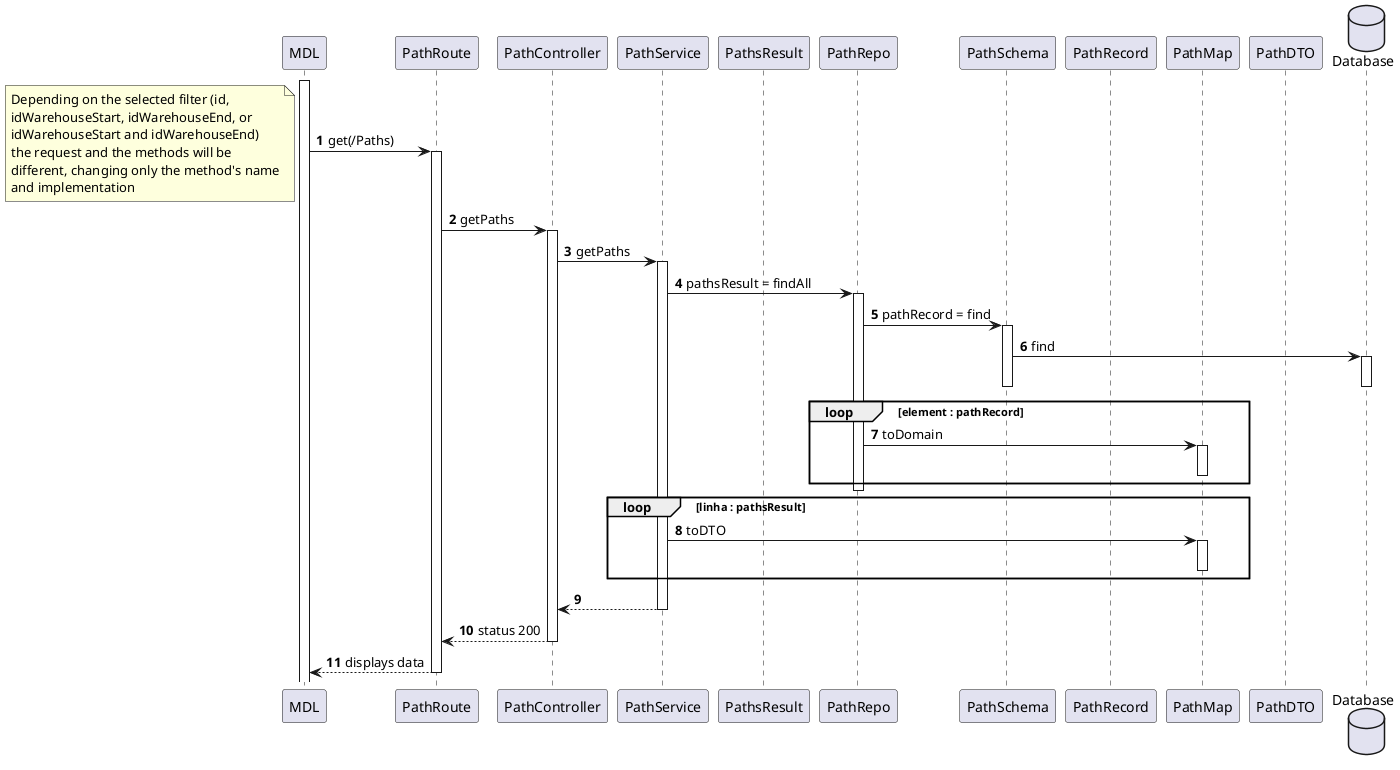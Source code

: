 @startuml

autonumber
participant "MDL" as MDL
participant "PathRoute" as ROUTE
participant "PathController" as CTR
participant "PathService" as SERVICE
participant "PathsResult" as Result
participant "PathRepo" as REPO
participant "PathSchema" as SCHEMA
participant "PathRecord" as RECORD
participant "PathMap" as MAP
participant "PathDTO" as DTO
database "Database" as DB

activate MDL
MDL -> ROUTE: get(/Paths)
activate ROUTE

note left
  Depending on the selected filter (id, 
  idWarehouseStart, idWarehouseEnd, or 
  idWarehouseStart and idWarehouseEnd) 
  the request and the methods will be 
  different, changing only the method's name
  and implementation
end note

ROUTE -> CTR : getPaths
activate CTR
CTR -> SERVICE : getPaths
activate SERVICE
SERVICE -> REPO : pathsResult = findAll
activate REPO
REPO -> SCHEMA : pathRecord = find
activate SCHEMA
SCHEMA -> DB : find
activate DB
deactivate DB
deactivate SCHEMA
loop element : pathRecord
REPO -> MAP : toDomain
activate MAP
deactivate MAP
end
deactivate REPO

loop linha : pathsResult
SERVICE -> MAP : toDTO
activate MAP
deactivate MAP
end
SERVICE --> CTR
deactivate SERVICE
CTR --> ROUTE : status 200
deactivate CTR
ROUTE --> MDL : displays data
deactivate ROUTE

@enduml